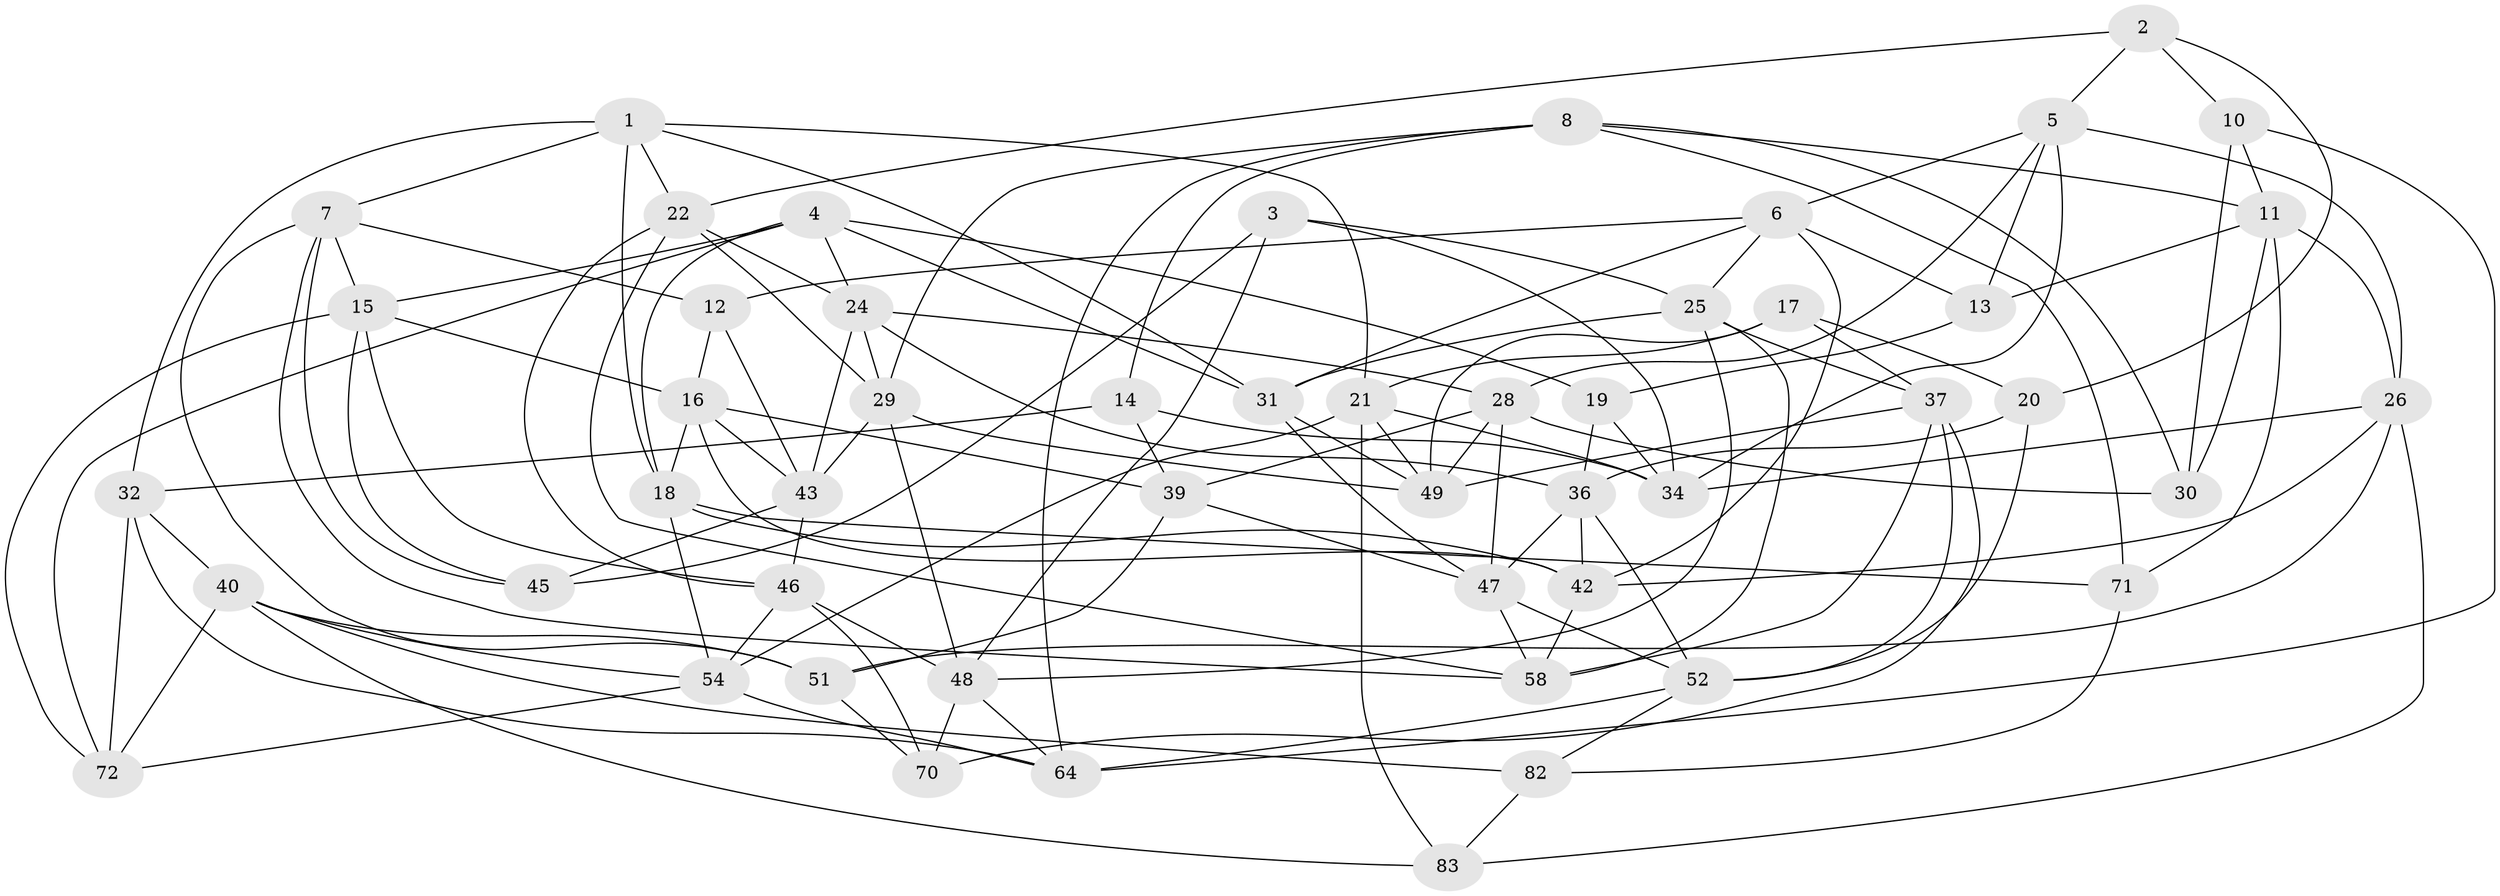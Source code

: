 // original degree distribution, {4: 1.0}
// Generated by graph-tools (version 1.1) at 2025/42/03/06/25 10:42:24]
// undirected, 51 vertices, 136 edges
graph export_dot {
graph [start="1"]
  node [color=gray90,style=filled];
  1 [super="+67"];
  2;
  3;
  4 [super="+35"];
  5 [super="+9"];
  6 [super="+41"];
  7 [super="+57"];
  8 [super="+73"];
  10;
  11 [super="+27"];
  12;
  13;
  14;
  15 [super="+89"];
  16 [super="+23"];
  17 [super="+69"];
  18 [super="+78"];
  19;
  20 [super="+63"];
  21 [super="+77"];
  22 [super="+80"];
  24 [super="+61"];
  25 [super="+56"];
  26 [super="+85"];
  28 [super="+60"];
  29 [super="+33"];
  30;
  31 [super="+38"];
  32 [super="+81"];
  34 [super="+74"];
  36 [super="+87"];
  37 [super="+44"];
  39 [super="+59"];
  40 [super="+50"];
  42 [super="+55"];
  43 [super="+88"];
  45;
  46 [super="+65"];
  47 [super="+68"];
  48 [super="+53"];
  49 [super="+62"];
  51 [super="+66"];
  52 [super="+75"];
  54 [super="+79"];
  58 [super="+86"];
  64 [super="+84"];
  70;
  71;
  72 [super="+76"];
  82;
  83;
  1 -- 32;
  1 -- 18;
  1 -- 7;
  1 -- 21;
  1 -- 22;
  1 -- 31;
  2 -- 10;
  2 -- 20;
  2 -- 5;
  2 -- 22;
  3 -- 45;
  3 -- 48;
  3 -- 25;
  3 -- 34;
  4 -- 31;
  4 -- 72;
  4 -- 18;
  4 -- 24;
  4 -- 19;
  4 -- 15;
  5 -- 34;
  5 -- 13;
  5 -- 26;
  5 -- 6;
  5 -- 28;
  6 -- 42;
  6 -- 12;
  6 -- 25;
  6 -- 13;
  6 -- 31;
  7 -- 45;
  7 -- 51;
  7 -- 12;
  7 -- 15;
  7 -- 58;
  8 -- 64;
  8 -- 30;
  8 -- 11;
  8 -- 14;
  8 -- 71;
  8 -- 29;
  10 -- 30;
  10 -- 11;
  10 -- 64;
  11 -- 71;
  11 -- 13;
  11 -- 30;
  11 -- 26;
  12 -- 43;
  12 -- 16;
  13 -- 19;
  14 -- 32;
  14 -- 34;
  14 -- 39;
  15 -- 72;
  15 -- 16;
  15 -- 45;
  15 -- 46;
  16 -- 42;
  16 -- 18;
  16 -- 39;
  16 -- 43;
  17 -- 20 [weight=3];
  17 -- 21;
  17 -- 49;
  17 -- 37;
  18 -- 71;
  18 -- 42;
  18 -- 54;
  19 -- 34;
  19 -- 36;
  20 -- 36;
  20 -- 52;
  21 -- 49;
  21 -- 83;
  21 -- 34;
  21 -- 54;
  22 -- 29;
  22 -- 24;
  22 -- 46;
  22 -- 58;
  24 -- 29;
  24 -- 28;
  24 -- 36;
  24 -- 43;
  25 -- 37;
  25 -- 31;
  25 -- 48;
  25 -- 58;
  26 -- 83;
  26 -- 51;
  26 -- 42;
  26 -- 34;
  28 -- 47;
  28 -- 49;
  28 -- 30;
  28 -- 39;
  29 -- 48;
  29 -- 49;
  29 -- 43;
  31 -- 49;
  31 -- 47;
  32 -- 72 [weight=2];
  32 -- 40;
  32 -- 64;
  36 -- 42;
  36 -- 52;
  36 -- 47;
  37 -- 49;
  37 -- 58;
  37 -- 70;
  37 -- 52;
  39 -- 51 [weight=2];
  39 -- 47;
  40 -- 51;
  40 -- 83;
  40 -- 82;
  40 -- 72;
  40 -- 54;
  42 -- 58;
  43 -- 45;
  43 -- 46;
  46 -- 70;
  46 -- 48;
  46 -- 54;
  47 -- 58;
  47 -- 52;
  48 -- 70;
  48 -- 64;
  51 -- 70;
  52 -- 64;
  52 -- 82;
  54 -- 64;
  54 -- 72;
  71 -- 82;
  82 -- 83;
}
